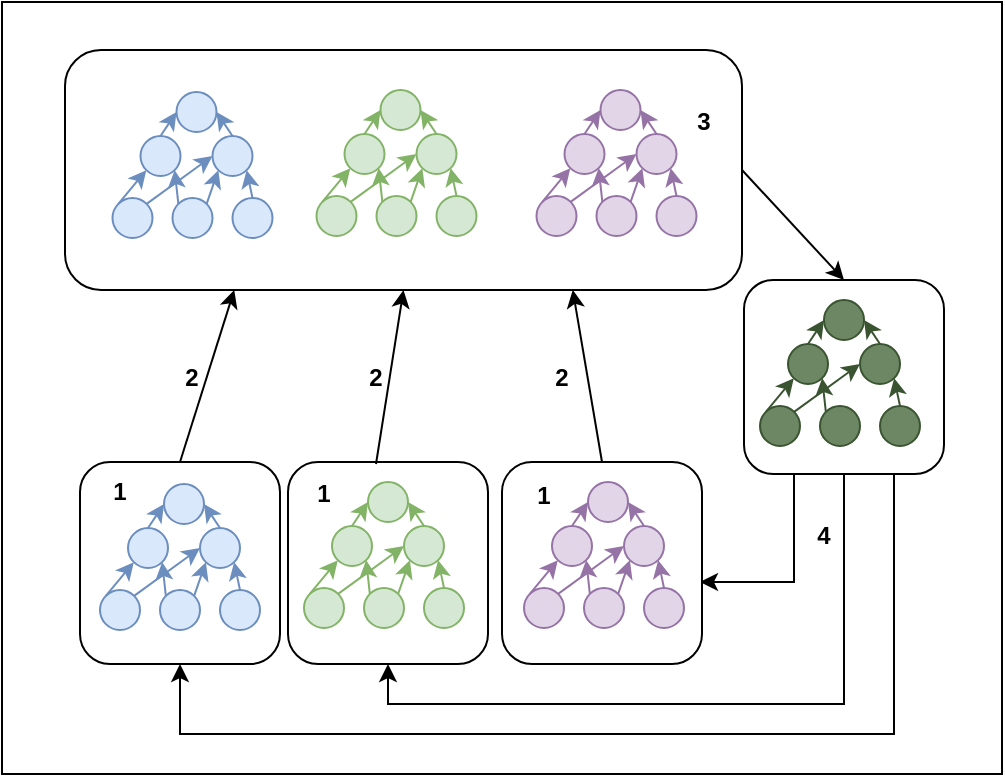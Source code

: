 <mxfile version="17.1.2" type="github">
  <diagram id="d1tCrbpeW7doNasqjOfv" name="Page-1">
    <mxGraphModel dx="868" dy="424" grid="1" gridSize="10" guides="1" tooltips="1" connect="1" arrows="1" fold="1" page="1" pageScale="1" pageWidth="827" pageHeight="1169" math="0" shadow="0">
      <root>
        <mxCell id="0" />
        <mxCell id="1" parent="0" />
        <mxCell id="9KFcbnp4R5V4EEqKoFkb-139" value="" style="rounded=0;whiteSpace=wrap;html=1;" vertex="1" parent="1">
          <mxGeometry x="10" y="14" width="500" height="386" as="geometry" />
        </mxCell>
        <mxCell id="9KFcbnp4R5V4EEqKoFkb-126" style="edgeStyle=orthogonalEdgeStyle;rounded=0;orthogonalLoop=1;jettySize=auto;html=1;exitX=0.25;exitY=1;exitDx=0;exitDy=0;entryX=0.99;entryY=0.594;entryDx=0;entryDy=0;entryPerimeter=0;" edge="1" parent="1" source="9KFcbnp4R5V4EEqKoFkb-123" target="9KFcbnp4R5V4EEqKoFkb-59">
          <mxGeometry relative="1" as="geometry" />
        </mxCell>
        <mxCell id="9KFcbnp4R5V4EEqKoFkb-127" style="edgeStyle=orthogonalEdgeStyle;rounded=0;orthogonalLoop=1;jettySize=auto;html=1;exitX=0.5;exitY=1;exitDx=0;exitDy=0;entryX=0.5;entryY=1;entryDx=0;entryDy=0;" edge="1" parent="1" source="9KFcbnp4R5V4EEqKoFkb-123" target="9KFcbnp4R5V4EEqKoFkb-58">
          <mxGeometry relative="1" as="geometry" />
        </mxCell>
        <mxCell id="9KFcbnp4R5V4EEqKoFkb-128" style="edgeStyle=orthogonalEdgeStyle;rounded=0;orthogonalLoop=1;jettySize=auto;html=1;exitX=0.75;exitY=1;exitDx=0;exitDy=0;entryX=0.5;entryY=1;entryDx=0;entryDy=0;" edge="1" parent="1" source="9KFcbnp4R5V4EEqKoFkb-123" target="9KFcbnp4R5V4EEqKoFkb-21">
          <mxGeometry relative="1" as="geometry">
            <Array as="points">
              <mxPoint x="456" y="380" />
              <mxPoint x="99" y="380" />
            </Array>
          </mxGeometry>
        </mxCell>
        <mxCell id="9KFcbnp4R5V4EEqKoFkb-123" value="" style="rounded=1;whiteSpace=wrap;html=1;" vertex="1" parent="1">
          <mxGeometry x="381" y="153" width="100" height="97" as="geometry" />
        </mxCell>
        <mxCell id="9KFcbnp4R5V4EEqKoFkb-59" value="" style="rounded=1;whiteSpace=wrap;html=1;" vertex="1" parent="1">
          <mxGeometry x="260" y="244" width="100" height="101" as="geometry" />
        </mxCell>
        <mxCell id="9KFcbnp4R5V4EEqKoFkb-58" value="" style="rounded=1;whiteSpace=wrap;html=1;" vertex="1" parent="1">
          <mxGeometry x="153" y="244" width="100" height="101" as="geometry" />
        </mxCell>
        <mxCell id="9KFcbnp4R5V4EEqKoFkb-21" value="" style="rounded=1;whiteSpace=wrap;html=1;" vertex="1" parent="1">
          <mxGeometry x="49" y="244" width="100" height="101" as="geometry" />
        </mxCell>
        <mxCell id="9KFcbnp4R5V4EEqKoFkb-5" value="" style="shape=ellipse;html=1;dashed=0;whitespace=wrap;aspect=fixed;perimeter=ellipsePerimeter;fillColor=#dae8fc;strokeColor=#6c8ebf;" vertex="1" parent="1">
          <mxGeometry x="59" y="308" width="20" height="20" as="geometry" />
        </mxCell>
        <mxCell id="9KFcbnp4R5V4EEqKoFkb-6" value="" style="shape=ellipse;html=1;dashed=0;whitespace=wrap;aspect=fixed;perimeter=ellipsePerimeter;fillColor=#dae8fc;strokeColor=#6c8ebf;" vertex="1" parent="1">
          <mxGeometry x="89" y="308" width="20" height="20" as="geometry" />
        </mxCell>
        <mxCell id="9KFcbnp4R5V4EEqKoFkb-7" value="" style="shape=ellipse;html=1;dashed=0;whitespace=wrap;aspect=fixed;perimeter=ellipsePerimeter;fillColor=#dae8fc;strokeColor=#6c8ebf;" vertex="1" parent="1">
          <mxGeometry x="119" y="308" width="20" height="20" as="geometry" />
        </mxCell>
        <mxCell id="9KFcbnp4R5V4EEqKoFkb-10" value="" style="endArrow=classic;html=1;rounded=0;entryX=0;entryY=1;entryDx=0;entryDy=0;exitX=0;exitY=0;exitDx=0;exitDy=0;fillColor=#dae8fc;strokeColor=#6c8ebf;" edge="1" parent="1" source="9KFcbnp4R5V4EEqKoFkb-5" target="9KFcbnp4R5V4EEqKoFkb-11">
          <mxGeometry width="50" height="50" relative="1" as="geometry">
            <mxPoint x="69" y="305" as="sourcePoint" />
            <mxPoint x="89" y="285" as="targetPoint" />
          </mxGeometry>
        </mxCell>
        <mxCell id="9KFcbnp4R5V4EEqKoFkb-11" value="" style="shape=ellipse;html=1;dashed=0;whitespace=wrap;aspect=fixed;perimeter=ellipsePerimeter;fillColor=#dae8fc;strokeColor=#6c8ebf;" vertex="1" parent="1">
          <mxGeometry x="73" y="277" width="20" height="20" as="geometry" />
        </mxCell>
        <mxCell id="9KFcbnp4R5V4EEqKoFkb-12" value="" style="shape=ellipse;html=1;dashed=0;whitespace=wrap;aspect=fixed;perimeter=ellipsePerimeter;fillColor=#dae8fc;strokeColor=#6c8ebf;" vertex="1" parent="1">
          <mxGeometry x="109" y="277" width="20" height="20" as="geometry" />
        </mxCell>
        <mxCell id="9KFcbnp4R5V4EEqKoFkb-13" value="" style="shape=ellipse;html=1;dashed=0;whitespace=wrap;aspect=fixed;perimeter=ellipsePerimeter;fillColor=#dae8fc;strokeColor=#6c8ebf;" vertex="1" parent="1">
          <mxGeometry x="91" y="255" width="20" height="20" as="geometry" />
        </mxCell>
        <mxCell id="9KFcbnp4R5V4EEqKoFkb-15" value="" style="endArrow=classic;html=1;rounded=0;exitX=1;exitY=0;exitDx=0;exitDy=0;entryX=0;entryY=0.5;entryDx=0;entryDy=0;fillColor=#dae8fc;strokeColor=#6c8ebf;" edge="1" parent="1" source="9KFcbnp4R5V4EEqKoFkb-5" target="9KFcbnp4R5V4EEqKoFkb-12">
          <mxGeometry width="50" height="50" relative="1" as="geometry">
            <mxPoint x="390" y="294" as="sourcePoint" />
            <mxPoint x="440" y="244" as="targetPoint" />
            <Array as="points" />
          </mxGeometry>
        </mxCell>
        <mxCell id="9KFcbnp4R5V4EEqKoFkb-16" value="" style="endArrow=classic;html=1;rounded=0;exitX=1;exitY=0;exitDx=0;exitDy=0;entryX=0;entryY=1;entryDx=0;entryDy=0;fillColor=#dae8fc;strokeColor=#6c8ebf;" edge="1" parent="1" source="9KFcbnp4R5V4EEqKoFkb-6" target="9KFcbnp4R5V4EEqKoFkb-12">
          <mxGeometry width="50" height="50" relative="1" as="geometry">
            <mxPoint x="330" y="314" as="sourcePoint" />
            <mxPoint x="440" y="244" as="targetPoint" />
          </mxGeometry>
        </mxCell>
        <mxCell id="9KFcbnp4R5V4EEqKoFkb-17" value="" style="endArrow=classic;html=1;rounded=0;exitX=0;exitY=0;exitDx=0;exitDy=0;entryX=1;entryY=1;entryDx=0;entryDy=0;fillColor=#dae8fc;strokeColor=#6c8ebf;" edge="1" parent="1" source="9KFcbnp4R5V4EEqKoFkb-6" target="9KFcbnp4R5V4EEqKoFkb-11">
          <mxGeometry width="50" height="50" relative="1" as="geometry">
            <mxPoint x="390" y="254" as="sourcePoint" />
            <mxPoint x="440" y="204" as="targetPoint" />
          </mxGeometry>
        </mxCell>
        <mxCell id="9KFcbnp4R5V4EEqKoFkb-18" value="" style="endArrow=classic;html=1;rounded=0;exitX=0.5;exitY=0;exitDx=0;exitDy=0;entryX=1;entryY=1;entryDx=0;entryDy=0;fillColor=#dae8fc;strokeColor=#6c8ebf;" edge="1" parent="1" source="9KFcbnp4R5V4EEqKoFkb-7" target="9KFcbnp4R5V4EEqKoFkb-12">
          <mxGeometry width="50" height="50" relative="1" as="geometry">
            <mxPoint x="390" y="254" as="sourcePoint" />
            <mxPoint x="440" y="204" as="targetPoint" />
          </mxGeometry>
        </mxCell>
        <mxCell id="9KFcbnp4R5V4EEqKoFkb-19" value="" style="endArrow=classic;html=1;rounded=0;exitX=0.5;exitY=0;exitDx=0;exitDy=0;entryX=0;entryY=0.5;entryDx=0;entryDy=0;fillColor=#dae8fc;strokeColor=#6c8ebf;" edge="1" parent="1" source="9KFcbnp4R5V4EEqKoFkb-11" target="9KFcbnp4R5V4EEqKoFkb-13">
          <mxGeometry width="50" height="50" relative="1" as="geometry">
            <mxPoint x="390" y="254" as="sourcePoint" />
            <mxPoint x="440" y="204" as="targetPoint" />
          </mxGeometry>
        </mxCell>
        <mxCell id="9KFcbnp4R5V4EEqKoFkb-20" value="" style="endArrow=classic;html=1;rounded=0;exitX=0.5;exitY=0;exitDx=0;exitDy=0;entryX=1;entryY=0.5;entryDx=0;entryDy=0;fillColor=#dae8fc;strokeColor=#6c8ebf;" edge="1" parent="1" source="9KFcbnp4R5V4EEqKoFkb-12" target="9KFcbnp4R5V4EEqKoFkb-13">
          <mxGeometry width="50" height="50" relative="1" as="geometry">
            <mxPoint x="390" y="254" as="sourcePoint" />
            <mxPoint x="440" y="204" as="targetPoint" />
          </mxGeometry>
        </mxCell>
        <mxCell id="9KFcbnp4R5V4EEqKoFkb-32" value="" style="shape=ellipse;html=1;dashed=0;whitespace=wrap;aspect=fixed;perimeter=ellipsePerimeter;fillColor=#d5e8d4;strokeColor=#82b366;" vertex="1" parent="1">
          <mxGeometry x="161" y="307" width="20" height="20" as="geometry" />
        </mxCell>
        <mxCell id="9KFcbnp4R5V4EEqKoFkb-33" value="" style="shape=ellipse;html=1;dashed=0;whitespace=wrap;aspect=fixed;perimeter=ellipsePerimeter;fillColor=#d5e8d4;strokeColor=#82b366;" vertex="1" parent="1">
          <mxGeometry x="191" y="307" width="20" height="20" as="geometry" />
        </mxCell>
        <mxCell id="9KFcbnp4R5V4EEqKoFkb-34" value="" style="shape=ellipse;html=1;dashed=0;whitespace=wrap;aspect=fixed;perimeter=ellipsePerimeter;fillColor=#d5e8d4;strokeColor=#82b366;" vertex="1" parent="1">
          <mxGeometry x="221" y="307" width="20" height="20" as="geometry" />
        </mxCell>
        <mxCell id="9KFcbnp4R5V4EEqKoFkb-35" value="" style="endArrow=classic;html=1;rounded=0;entryX=0;entryY=1;entryDx=0;entryDy=0;exitX=0;exitY=0;exitDx=0;exitDy=0;fillColor=#d5e8d4;strokeColor=#82b366;" edge="1" parent="1" source="9KFcbnp4R5V4EEqKoFkb-32" target="9KFcbnp4R5V4EEqKoFkb-36">
          <mxGeometry width="50" height="50" relative="1" as="geometry">
            <mxPoint x="171" y="304" as="sourcePoint" />
            <mxPoint x="191" y="284" as="targetPoint" />
          </mxGeometry>
        </mxCell>
        <mxCell id="9KFcbnp4R5V4EEqKoFkb-36" value="" style="shape=ellipse;html=1;dashed=0;whitespace=wrap;aspect=fixed;perimeter=ellipsePerimeter;fillColor=#d5e8d4;strokeColor=#82b366;" vertex="1" parent="1">
          <mxGeometry x="175" y="276" width="20" height="20" as="geometry" />
        </mxCell>
        <mxCell id="9KFcbnp4R5V4EEqKoFkb-37" value="" style="shape=ellipse;html=1;dashed=0;whitespace=wrap;aspect=fixed;perimeter=ellipsePerimeter;fillColor=#d5e8d4;strokeColor=#82b366;" vertex="1" parent="1">
          <mxGeometry x="211" y="276" width="20" height="20" as="geometry" />
        </mxCell>
        <mxCell id="9KFcbnp4R5V4EEqKoFkb-38" value="" style="shape=ellipse;html=1;dashed=0;whitespace=wrap;aspect=fixed;perimeter=ellipsePerimeter;fillColor=#d5e8d4;strokeColor=#82b366;" vertex="1" parent="1">
          <mxGeometry x="193" y="254" width="20" height="20" as="geometry" />
        </mxCell>
        <mxCell id="9KFcbnp4R5V4EEqKoFkb-39" value="" style="endArrow=classic;html=1;rounded=0;exitX=1;exitY=0;exitDx=0;exitDy=0;entryX=0;entryY=0.5;entryDx=0;entryDy=0;fillColor=#d5e8d4;strokeColor=#82b366;" edge="1" parent="1" source="9KFcbnp4R5V4EEqKoFkb-32" target="9KFcbnp4R5V4EEqKoFkb-37">
          <mxGeometry width="50" height="50" relative="1" as="geometry">
            <mxPoint x="492" y="293" as="sourcePoint" />
            <mxPoint x="542" y="243" as="targetPoint" />
            <Array as="points" />
          </mxGeometry>
        </mxCell>
        <mxCell id="9KFcbnp4R5V4EEqKoFkb-40" value="" style="endArrow=classic;html=1;rounded=0;exitX=1;exitY=0;exitDx=0;exitDy=0;entryX=0;entryY=1;entryDx=0;entryDy=0;fillColor=#d5e8d4;strokeColor=#82b366;" edge="1" parent="1" source="9KFcbnp4R5V4EEqKoFkb-33" target="9KFcbnp4R5V4EEqKoFkb-37">
          <mxGeometry width="50" height="50" relative="1" as="geometry">
            <mxPoint x="432" y="313" as="sourcePoint" />
            <mxPoint x="542" y="243" as="targetPoint" />
          </mxGeometry>
        </mxCell>
        <mxCell id="9KFcbnp4R5V4EEqKoFkb-41" value="" style="endArrow=classic;html=1;rounded=0;exitX=0;exitY=0;exitDx=0;exitDy=0;entryX=1;entryY=1;entryDx=0;entryDy=0;fillColor=#d5e8d4;strokeColor=#82b366;" edge="1" parent="1" source="9KFcbnp4R5V4EEqKoFkb-33" target="9KFcbnp4R5V4EEqKoFkb-36">
          <mxGeometry width="50" height="50" relative="1" as="geometry">
            <mxPoint x="492" y="253" as="sourcePoint" />
            <mxPoint x="542" y="203" as="targetPoint" />
          </mxGeometry>
        </mxCell>
        <mxCell id="9KFcbnp4R5V4EEqKoFkb-42" value="" style="endArrow=classic;html=1;rounded=0;exitX=0.5;exitY=0;exitDx=0;exitDy=0;entryX=1;entryY=1;entryDx=0;entryDy=0;fillColor=#d5e8d4;strokeColor=#82b366;" edge="1" parent="1" source="9KFcbnp4R5V4EEqKoFkb-34" target="9KFcbnp4R5V4EEqKoFkb-37">
          <mxGeometry width="50" height="50" relative="1" as="geometry">
            <mxPoint x="492" y="253" as="sourcePoint" />
            <mxPoint x="542" y="203" as="targetPoint" />
          </mxGeometry>
        </mxCell>
        <mxCell id="9KFcbnp4R5V4EEqKoFkb-43" value="" style="endArrow=classic;html=1;rounded=0;exitX=0.5;exitY=0;exitDx=0;exitDy=0;entryX=0;entryY=0.5;entryDx=0;entryDy=0;fillColor=#d5e8d4;strokeColor=#82b366;" edge="1" parent="1" source="9KFcbnp4R5V4EEqKoFkb-36" target="9KFcbnp4R5V4EEqKoFkb-38">
          <mxGeometry width="50" height="50" relative="1" as="geometry">
            <mxPoint x="492" y="253" as="sourcePoint" />
            <mxPoint x="542" y="203" as="targetPoint" />
          </mxGeometry>
        </mxCell>
        <mxCell id="9KFcbnp4R5V4EEqKoFkb-44" value="" style="endArrow=classic;html=1;rounded=0;exitX=0.5;exitY=0;exitDx=0;exitDy=0;entryX=1;entryY=0.5;entryDx=0;entryDy=0;fillColor=#d5e8d4;strokeColor=#82b366;" edge="1" parent="1" source="9KFcbnp4R5V4EEqKoFkb-37" target="9KFcbnp4R5V4EEqKoFkb-38">
          <mxGeometry width="50" height="50" relative="1" as="geometry">
            <mxPoint x="492" y="253" as="sourcePoint" />
            <mxPoint x="542" y="203" as="targetPoint" />
          </mxGeometry>
        </mxCell>
        <mxCell id="9KFcbnp4R5V4EEqKoFkb-45" value="" style="shape=ellipse;html=1;dashed=0;whitespace=wrap;aspect=fixed;perimeter=ellipsePerimeter;fillColor=#e1d5e7;strokeColor=#9673a6;" vertex="1" parent="1">
          <mxGeometry x="271" y="307" width="20" height="20" as="geometry" />
        </mxCell>
        <mxCell id="9KFcbnp4R5V4EEqKoFkb-46" value="" style="shape=ellipse;html=1;dashed=0;whitespace=wrap;aspect=fixed;perimeter=ellipsePerimeter;fillColor=#e1d5e7;strokeColor=#9673a6;" vertex="1" parent="1">
          <mxGeometry x="301" y="307" width="20" height="20" as="geometry" />
        </mxCell>
        <mxCell id="9KFcbnp4R5V4EEqKoFkb-47" value="" style="shape=ellipse;html=1;dashed=0;whitespace=wrap;aspect=fixed;perimeter=ellipsePerimeter;fillColor=#e1d5e7;strokeColor=#9673a6;" vertex="1" parent="1">
          <mxGeometry x="331" y="307" width="20" height="20" as="geometry" />
        </mxCell>
        <mxCell id="9KFcbnp4R5V4EEqKoFkb-48" value="" style="endArrow=classic;html=1;rounded=0;entryX=0;entryY=1;entryDx=0;entryDy=0;exitX=0;exitY=0;exitDx=0;exitDy=0;fillColor=#e1d5e7;strokeColor=#9673a6;" edge="1" parent="1" source="9KFcbnp4R5V4EEqKoFkb-45" target="9KFcbnp4R5V4EEqKoFkb-49">
          <mxGeometry width="50" height="50" relative="1" as="geometry">
            <mxPoint x="281" y="304" as="sourcePoint" />
            <mxPoint x="301" y="284" as="targetPoint" />
          </mxGeometry>
        </mxCell>
        <mxCell id="9KFcbnp4R5V4EEqKoFkb-49" value="" style="shape=ellipse;html=1;dashed=0;whitespace=wrap;aspect=fixed;perimeter=ellipsePerimeter;fillColor=#e1d5e7;strokeColor=#9673a6;" vertex="1" parent="1">
          <mxGeometry x="285" y="276" width="20" height="20" as="geometry" />
        </mxCell>
        <mxCell id="9KFcbnp4R5V4EEqKoFkb-50" value="" style="shape=ellipse;html=1;dashed=0;whitespace=wrap;aspect=fixed;perimeter=ellipsePerimeter;fillColor=#e1d5e7;strokeColor=#9673a6;" vertex="1" parent="1">
          <mxGeometry x="321" y="276" width="20" height="20" as="geometry" />
        </mxCell>
        <mxCell id="9KFcbnp4R5V4EEqKoFkb-51" value="" style="shape=ellipse;html=1;dashed=0;whitespace=wrap;aspect=fixed;perimeter=ellipsePerimeter;fillColor=#e1d5e7;strokeColor=#9673a6;" vertex="1" parent="1">
          <mxGeometry x="303" y="254" width="20" height="20" as="geometry" />
        </mxCell>
        <mxCell id="9KFcbnp4R5V4EEqKoFkb-52" value="" style="endArrow=classic;html=1;rounded=0;exitX=1;exitY=0;exitDx=0;exitDy=0;entryX=0;entryY=0.5;entryDx=0;entryDy=0;fillColor=#e1d5e7;strokeColor=#9673a6;" edge="1" parent="1" source="9KFcbnp4R5V4EEqKoFkb-45" target="9KFcbnp4R5V4EEqKoFkb-50">
          <mxGeometry width="50" height="50" relative="1" as="geometry">
            <mxPoint x="602" y="293" as="sourcePoint" />
            <mxPoint x="652" y="243" as="targetPoint" />
            <Array as="points" />
          </mxGeometry>
        </mxCell>
        <mxCell id="9KFcbnp4R5V4EEqKoFkb-53" value="" style="endArrow=classic;html=1;rounded=0;exitX=1;exitY=0;exitDx=0;exitDy=0;entryX=0;entryY=1;entryDx=0;entryDy=0;fillColor=#e1d5e7;strokeColor=#9673a6;" edge="1" parent="1" source="9KFcbnp4R5V4EEqKoFkb-46" target="9KFcbnp4R5V4EEqKoFkb-50">
          <mxGeometry width="50" height="50" relative="1" as="geometry">
            <mxPoint x="542" y="313" as="sourcePoint" />
            <mxPoint x="652" y="243" as="targetPoint" />
          </mxGeometry>
        </mxCell>
        <mxCell id="9KFcbnp4R5V4EEqKoFkb-54" value="" style="endArrow=classic;html=1;rounded=0;exitX=0;exitY=0;exitDx=0;exitDy=0;entryX=1;entryY=1;entryDx=0;entryDy=0;fillColor=#e1d5e7;strokeColor=#9673a6;" edge="1" parent="1" source="9KFcbnp4R5V4EEqKoFkb-46" target="9KFcbnp4R5V4EEqKoFkb-49">
          <mxGeometry width="50" height="50" relative="1" as="geometry">
            <mxPoint x="602" y="253" as="sourcePoint" />
            <mxPoint x="652" y="203" as="targetPoint" />
          </mxGeometry>
        </mxCell>
        <mxCell id="9KFcbnp4R5V4EEqKoFkb-55" value="" style="endArrow=classic;html=1;rounded=0;exitX=0.5;exitY=0;exitDx=0;exitDy=0;entryX=1;entryY=1;entryDx=0;entryDy=0;fillColor=#e1d5e7;strokeColor=#9673a6;" edge="1" parent="1" source="9KFcbnp4R5V4EEqKoFkb-47" target="9KFcbnp4R5V4EEqKoFkb-50">
          <mxGeometry width="50" height="50" relative="1" as="geometry">
            <mxPoint x="602" y="253" as="sourcePoint" />
            <mxPoint x="652" y="203" as="targetPoint" />
          </mxGeometry>
        </mxCell>
        <mxCell id="9KFcbnp4R5V4EEqKoFkb-56" value="" style="endArrow=classic;html=1;rounded=0;exitX=0.5;exitY=0;exitDx=0;exitDy=0;entryX=0;entryY=0.5;entryDx=0;entryDy=0;fillColor=#e1d5e7;strokeColor=#9673a6;" edge="1" parent="1" source="9KFcbnp4R5V4EEqKoFkb-49" target="9KFcbnp4R5V4EEqKoFkb-51">
          <mxGeometry width="50" height="50" relative="1" as="geometry">
            <mxPoint x="602" y="253" as="sourcePoint" />
            <mxPoint x="652" y="203" as="targetPoint" />
          </mxGeometry>
        </mxCell>
        <mxCell id="9KFcbnp4R5V4EEqKoFkb-57" value="" style="endArrow=classic;html=1;rounded=0;exitX=0.5;exitY=0;exitDx=0;exitDy=0;entryX=1;entryY=0.5;entryDx=0;entryDy=0;fillColor=#e1d5e7;strokeColor=#9673a6;" edge="1" parent="1" source="9KFcbnp4R5V4EEqKoFkb-50" target="9KFcbnp4R5V4EEqKoFkb-51">
          <mxGeometry width="50" height="50" relative="1" as="geometry">
            <mxPoint x="602" y="253" as="sourcePoint" />
            <mxPoint x="652" y="203" as="targetPoint" />
          </mxGeometry>
        </mxCell>
        <mxCell id="9KFcbnp4R5V4EEqKoFkb-60" value="" style="rounded=1;whiteSpace=wrap;html=1;" vertex="1" parent="1">
          <mxGeometry x="41.5" y="38" width="338.5" height="120" as="geometry" />
        </mxCell>
        <mxCell id="9KFcbnp4R5V4EEqKoFkb-64" value="" style="shape=ellipse;html=1;dashed=0;whitespace=wrap;aspect=fixed;perimeter=ellipsePerimeter;fillColor=#dae8fc;strokeColor=#6c8ebf;" vertex="1" parent="1">
          <mxGeometry x="65.25" y="112" width="20" height="20" as="geometry" />
        </mxCell>
        <mxCell id="9KFcbnp4R5V4EEqKoFkb-65" value="" style="shape=ellipse;html=1;dashed=0;whitespace=wrap;aspect=fixed;perimeter=ellipsePerimeter;fillColor=#dae8fc;strokeColor=#6c8ebf;" vertex="1" parent="1">
          <mxGeometry x="95.25" y="112" width="20" height="20" as="geometry" />
        </mxCell>
        <mxCell id="9KFcbnp4R5V4EEqKoFkb-66" value="" style="shape=ellipse;html=1;dashed=0;whitespace=wrap;aspect=fixed;perimeter=ellipsePerimeter;fillColor=#dae8fc;strokeColor=#6c8ebf;" vertex="1" parent="1">
          <mxGeometry x="125.25" y="112" width="20" height="20" as="geometry" />
        </mxCell>
        <mxCell id="9KFcbnp4R5V4EEqKoFkb-67" value="" style="endArrow=classic;html=1;rounded=0;entryX=0;entryY=1;entryDx=0;entryDy=0;exitX=0;exitY=0;exitDx=0;exitDy=0;fillColor=#dae8fc;strokeColor=#6c8ebf;" edge="1" parent="1" source="9KFcbnp4R5V4EEqKoFkb-64" target="9KFcbnp4R5V4EEqKoFkb-68">
          <mxGeometry width="50" height="50" relative="1" as="geometry">
            <mxPoint x="75.25" y="109" as="sourcePoint" />
            <mxPoint x="95.25" y="89" as="targetPoint" />
          </mxGeometry>
        </mxCell>
        <mxCell id="9KFcbnp4R5V4EEqKoFkb-68" value="" style="shape=ellipse;html=1;dashed=0;whitespace=wrap;aspect=fixed;perimeter=ellipsePerimeter;fillColor=#dae8fc;strokeColor=#6c8ebf;" vertex="1" parent="1">
          <mxGeometry x="79.25" y="81" width="20" height="20" as="geometry" />
        </mxCell>
        <mxCell id="9KFcbnp4R5V4EEqKoFkb-69" value="" style="shape=ellipse;html=1;dashed=0;whitespace=wrap;aspect=fixed;perimeter=ellipsePerimeter;fillColor=#dae8fc;strokeColor=#6c8ebf;" vertex="1" parent="1">
          <mxGeometry x="115.25" y="81" width="20" height="20" as="geometry" />
        </mxCell>
        <mxCell id="9KFcbnp4R5V4EEqKoFkb-70" value="" style="shape=ellipse;html=1;dashed=0;whitespace=wrap;aspect=fixed;perimeter=ellipsePerimeter;fillColor=#dae8fc;strokeColor=#6c8ebf;" vertex="1" parent="1">
          <mxGeometry x="97.25" y="59" width="20" height="20" as="geometry" />
        </mxCell>
        <mxCell id="9KFcbnp4R5V4EEqKoFkb-71" value="" style="endArrow=classic;html=1;rounded=0;exitX=1;exitY=0;exitDx=0;exitDy=0;entryX=0;entryY=0.5;entryDx=0;entryDy=0;fillColor=#dae8fc;strokeColor=#6c8ebf;" edge="1" parent="1" source="9KFcbnp4R5V4EEqKoFkb-64" target="9KFcbnp4R5V4EEqKoFkb-69">
          <mxGeometry width="50" height="50" relative="1" as="geometry">
            <mxPoint x="396.25" y="98" as="sourcePoint" />
            <mxPoint x="446.25" y="48" as="targetPoint" />
            <Array as="points" />
          </mxGeometry>
        </mxCell>
        <mxCell id="9KFcbnp4R5V4EEqKoFkb-72" value="" style="endArrow=classic;html=1;rounded=0;exitX=1;exitY=0;exitDx=0;exitDy=0;entryX=0;entryY=1;entryDx=0;entryDy=0;fillColor=#dae8fc;strokeColor=#6c8ebf;" edge="1" parent="1" source="9KFcbnp4R5V4EEqKoFkb-65" target="9KFcbnp4R5V4EEqKoFkb-69">
          <mxGeometry width="50" height="50" relative="1" as="geometry">
            <mxPoint x="336.25" y="118" as="sourcePoint" />
            <mxPoint x="446.25" y="48" as="targetPoint" />
          </mxGeometry>
        </mxCell>
        <mxCell id="9KFcbnp4R5V4EEqKoFkb-73" value="" style="endArrow=classic;html=1;rounded=0;exitX=0;exitY=0;exitDx=0;exitDy=0;entryX=1;entryY=1;entryDx=0;entryDy=0;fillColor=#dae8fc;strokeColor=#6c8ebf;" edge="1" parent="1" source="9KFcbnp4R5V4EEqKoFkb-65" target="9KFcbnp4R5V4EEqKoFkb-68">
          <mxGeometry width="50" height="50" relative="1" as="geometry">
            <mxPoint x="396.25" y="58" as="sourcePoint" />
            <mxPoint x="446.25" y="8" as="targetPoint" />
          </mxGeometry>
        </mxCell>
        <mxCell id="9KFcbnp4R5V4EEqKoFkb-74" value="" style="endArrow=classic;html=1;rounded=0;exitX=0.5;exitY=0;exitDx=0;exitDy=0;entryX=1;entryY=1;entryDx=0;entryDy=0;fillColor=#dae8fc;strokeColor=#6c8ebf;" edge="1" parent="1" source="9KFcbnp4R5V4EEqKoFkb-66" target="9KFcbnp4R5V4EEqKoFkb-69">
          <mxGeometry width="50" height="50" relative="1" as="geometry">
            <mxPoint x="396.25" y="58" as="sourcePoint" />
            <mxPoint x="446.25" y="8" as="targetPoint" />
          </mxGeometry>
        </mxCell>
        <mxCell id="9KFcbnp4R5V4EEqKoFkb-75" value="" style="endArrow=classic;html=1;rounded=0;exitX=0.5;exitY=0;exitDx=0;exitDy=0;entryX=0;entryY=0.5;entryDx=0;entryDy=0;fillColor=#dae8fc;strokeColor=#6c8ebf;" edge="1" parent="1" source="9KFcbnp4R5V4EEqKoFkb-68" target="9KFcbnp4R5V4EEqKoFkb-70">
          <mxGeometry width="50" height="50" relative="1" as="geometry">
            <mxPoint x="396.25" y="58" as="sourcePoint" />
            <mxPoint x="446.25" y="8" as="targetPoint" />
          </mxGeometry>
        </mxCell>
        <mxCell id="9KFcbnp4R5V4EEqKoFkb-76" value="" style="endArrow=classic;html=1;rounded=0;exitX=0.5;exitY=0;exitDx=0;exitDy=0;entryX=1;entryY=0.5;entryDx=0;entryDy=0;fillColor=#dae8fc;strokeColor=#6c8ebf;" edge="1" parent="1" source="9KFcbnp4R5V4EEqKoFkb-69" target="9KFcbnp4R5V4EEqKoFkb-70">
          <mxGeometry width="50" height="50" relative="1" as="geometry">
            <mxPoint x="396.25" y="58" as="sourcePoint" />
            <mxPoint x="446.25" y="8" as="targetPoint" />
          </mxGeometry>
        </mxCell>
        <mxCell id="9KFcbnp4R5V4EEqKoFkb-77" value="" style="shape=ellipse;html=1;dashed=0;whitespace=wrap;aspect=fixed;perimeter=ellipsePerimeter;fillColor=#d5e8d4;strokeColor=#82b366;" vertex="1" parent="1">
          <mxGeometry x="167.25" y="111" width="20" height="20" as="geometry" />
        </mxCell>
        <mxCell id="9KFcbnp4R5V4EEqKoFkb-78" value="" style="shape=ellipse;html=1;dashed=0;whitespace=wrap;aspect=fixed;perimeter=ellipsePerimeter;fillColor=#d5e8d4;strokeColor=#82b366;" vertex="1" parent="1">
          <mxGeometry x="197.25" y="111" width="20" height="20" as="geometry" />
        </mxCell>
        <mxCell id="9KFcbnp4R5V4EEqKoFkb-79" value="" style="shape=ellipse;html=1;dashed=0;whitespace=wrap;aspect=fixed;perimeter=ellipsePerimeter;fillColor=#d5e8d4;strokeColor=#82b366;" vertex="1" parent="1">
          <mxGeometry x="227.25" y="111" width="20" height="20" as="geometry" />
        </mxCell>
        <mxCell id="9KFcbnp4R5V4EEqKoFkb-80" value="" style="endArrow=classic;html=1;rounded=0;entryX=0;entryY=1;entryDx=0;entryDy=0;exitX=0;exitY=0;exitDx=0;exitDy=0;fillColor=#d5e8d4;strokeColor=#82b366;" edge="1" parent="1" source="9KFcbnp4R5V4EEqKoFkb-77" target="9KFcbnp4R5V4EEqKoFkb-81">
          <mxGeometry width="50" height="50" relative="1" as="geometry">
            <mxPoint x="177.25" y="108" as="sourcePoint" />
            <mxPoint x="197.25" y="88" as="targetPoint" />
          </mxGeometry>
        </mxCell>
        <mxCell id="9KFcbnp4R5V4EEqKoFkb-81" value="" style="shape=ellipse;html=1;dashed=0;whitespace=wrap;aspect=fixed;perimeter=ellipsePerimeter;fillColor=#d5e8d4;strokeColor=#82b366;" vertex="1" parent="1">
          <mxGeometry x="181.25" y="80" width="20" height="20" as="geometry" />
        </mxCell>
        <mxCell id="9KFcbnp4R5V4EEqKoFkb-82" value="" style="shape=ellipse;html=1;dashed=0;whitespace=wrap;aspect=fixed;perimeter=ellipsePerimeter;fillColor=#d5e8d4;strokeColor=#82b366;" vertex="1" parent="1">
          <mxGeometry x="217.25" y="80" width="20" height="20" as="geometry" />
        </mxCell>
        <mxCell id="9KFcbnp4R5V4EEqKoFkb-83" value="" style="shape=ellipse;html=1;dashed=0;whitespace=wrap;aspect=fixed;perimeter=ellipsePerimeter;fillColor=#d5e8d4;strokeColor=#82b366;" vertex="1" parent="1">
          <mxGeometry x="199.25" y="58" width="20" height="20" as="geometry" />
        </mxCell>
        <mxCell id="9KFcbnp4R5V4EEqKoFkb-84" value="" style="endArrow=classic;html=1;rounded=0;exitX=1;exitY=0;exitDx=0;exitDy=0;entryX=0;entryY=0.5;entryDx=0;entryDy=0;fillColor=#d5e8d4;strokeColor=#82b366;" edge="1" parent="1" source="9KFcbnp4R5V4EEqKoFkb-77" target="9KFcbnp4R5V4EEqKoFkb-82">
          <mxGeometry width="50" height="50" relative="1" as="geometry">
            <mxPoint x="498.25" y="97" as="sourcePoint" />
            <mxPoint x="548.25" y="47" as="targetPoint" />
            <Array as="points" />
          </mxGeometry>
        </mxCell>
        <mxCell id="9KFcbnp4R5V4EEqKoFkb-85" value="" style="endArrow=classic;html=1;rounded=0;exitX=1;exitY=0;exitDx=0;exitDy=0;entryX=0;entryY=1;entryDx=0;entryDy=0;fillColor=#d5e8d4;strokeColor=#82b366;" edge="1" parent="1" source="9KFcbnp4R5V4EEqKoFkb-78" target="9KFcbnp4R5V4EEqKoFkb-82">
          <mxGeometry width="50" height="50" relative="1" as="geometry">
            <mxPoint x="438.25" y="117" as="sourcePoint" />
            <mxPoint x="548.25" y="47" as="targetPoint" />
          </mxGeometry>
        </mxCell>
        <mxCell id="9KFcbnp4R5V4EEqKoFkb-86" value="" style="endArrow=classic;html=1;rounded=0;exitX=0;exitY=0;exitDx=0;exitDy=0;entryX=1;entryY=1;entryDx=0;entryDy=0;fillColor=#d5e8d4;strokeColor=#82b366;" edge="1" parent="1" source="9KFcbnp4R5V4EEqKoFkb-78" target="9KFcbnp4R5V4EEqKoFkb-81">
          <mxGeometry width="50" height="50" relative="1" as="geometry">
            <mxPoint x="498.25" y="57" as="sourcePoint" />
            <mxPoint x="548.25" y="7" as="targetPoint" />
          </mxGeometry>
        </mxCell>
        <mxCell id="9KFcbnp4R5V4EEqKoFkb-87" value="" style="endArrow=classic;html=1;rounded=0;exitX=0.5;exitY=0;exitDx=0;exitDy=0;entryX=1;entryY=1;entryDx=0;entryDy=0;fillColor=#d5e8d4;strokeColor=#82b366;" edge="1" parent="1" source="9KFcbnp4R5V4EEqKoFkb-79" target="9KFcbnp4R5V4EEqKoFkb-82">
          <mxGeometry width="50" height="50" relative="1" as="geometry">
            <mxPoint x="498.25" y="57" as="sourcePoint" />
            <mxPoint x="548.25" y="7" as="targetPoint" />
          </mxGeometry>
        </mxCell>
        <mxCell id="9KFcbnp4R5V4EEqKoFkb-88" value="" style="endArrow=classic;html=1;rounded=0;exitX=0.5;exitY=0;exitDx=0;exitDy=0;entryX=0;entryY=0.5;entryDx=0;entryDy=0;fillColor=#d5e8d4;strokeColor=#82b366;" edge="1" parent="1" source="9KFcbnp4R5V4EEqKoFkb-81" target="9KFcbnp4R5V4EEqKoFkb-83">
          <mxGeometry width="50" height="50" relative="1" as="geometry">
            <mxPoint x="498.25" y="57" as="sourcePoint" />
            <mxPoint x="548.25" y="7" as="targetPoint" />
          </mxGeometry>
        </mxCell>
        <mxCell id="9KFcbnp4R5V4EEqKoFkb-89" value="" style="endArrow=classic;html=1;rounded=0;exitX=0.5;exitY=0;exitDx=0;exitDy=0;entryX=1;entryY=0.5;entryDx=0;entryDy=0;fillColor=#d5e8d4;strokeColor=#82b366;" edge="1" parent="1" source="9KFcbnp4R5V4EEqKoFkb-82" target="9KFcbnp4R5V4EEqKoFkb-83">
          <mxGeometry width="50" height="50" relative="1" as="geometry">
            <mxPoint x="498.25" y="57" as="sourcePoint" />
            <mxPoint x="548.25" y="7" as="targetPoint" />
          </mxGeometry>
        </mxCell>
        <mxCell id="9KFcbnp4R5V4EEqKoFkb-90" value="" style="shape=ellipse;html=1;dashed=0;whitespace=wrap;aspect=fixed;perimeter=ellipsePerimeter;fillColor=#e1d5e7;strokeColor=#9673a6;" vertex="1" parent="1">
          <mxGeometry x="277.25" y="111" width="20" height="20" as="geometry" />
        </mxCell>
        <mxCell id="9KFcbnp4R5V4EEqKoFkb-91" value="" style="shape=ellipse;html=1;dashed=0;whitespace=wrap;aspect=fixed;perimeter=ellipsePerimeter;fillColor=#e1d5e7;strokeColor=#9673a6;" vertex="1" parent="1">
          <mxGeometry x="307.25" y="111" width="20" height="20" as="geometry" />
        </mxCell>
        <mxCell id="9KFcbnp4R5V4EEqKoFkb-92" value="" style="shape=ellipse;html=1;dashed=0;whitespace=wrap;aspect=fixed;perimeter=ellipsePerimeter;fillColor=#e1d5e7;strokeColor=#9673a6;" vertex="1" parent="1">
          <mxGeometry x="337.25" y="111" width="20" height="20" as="geometry" />
        </mxCell>
        <mxCell id="9KFcbnp4R5V4EEqKoFkb-93" value="" style="endArrow=classic;html=1;rounded=0;entryX=0;entryY=1;entryDx=0;entryDy=0;exitX=0;exitY=0;exitDx=0;exitDy=0;fillColor=#e1d5e7;strokeColor=#9673a6;" edge="1" parent="1" source="9KFcbnp4R5V4EEqKoFkb-90" target="9KFcbnp4R5V4EEqKoFkb-94">
          <mxGeometry width="50" height="50" relative="1" as="geometry">
            <mxPoint x="287.25" y="108" as="sourcePoint" />
            <mxPoint x="307.25" y="88" as="targetPoint" />
          </mxGeometry>
        </mxCell>
        <mxCell id="9KFcbnp4R5V4EEqKoFkb-94" value="" style="shape=ellipse;html=1;dashed=0;whitespace=wrap;aspect=fixed;perimeter=ellipsePerimeter;fillColor=#e1d5e7;strokeColor=#9673a6;" vertex="1" parent="1">
          <mxGeometry x="291.25" y="80" width="20" height="20" as="geometry" />
        </mxCell>
        <mxCell id="9KFcbnp4R5V4EEqKoFkb-95" value="" style="shape=ellipse;html=1;dashed=0;whitespace=wrap;aspect=fixed;perimeter=ellipsePerimeter;fillColor=#e1d5e7;strokeColor=#9673a6;" vertex="1" parent="1">
          <mxGeometry x="327.25" y="80" width="20" height="20" as="geometry" />
        </mxCell>
        <mxCell id="9KFcbnp4R5V4EEqKoFkb-96" value="" style="shape=ellipse;html=1;dashed=0;whitespace=wrap;aspect=fixed;perimeter=ellipsePerimeter;fillColor=#e1d5e7;strokeColor=#9673a6;" vertex="1" parent="1">
          <mxGeometry x="309.25" y="58" width="20" height="20" as="geometry" />
        </mxCell>
        <mxCell id="9KFcbnp4R5V4EEqKoFkb-97" value="" style="endArrow=classic;html=1;rounded=0;exitX=1;exitY=0;exitDx=0;exitDy=0;entryX=0;entryY=0.5;entryDx=0;entryDy=0;fillColor=#e1d5e7;strokeColor=#9673a6;" edge="1" parent="1" source="9KFcbnp4R5V4EEqKoFkb-90" target="9KFcbnp4R5V4EEqKoFkb-95">
          <mxGeometry width="50" height="50" relative="1" as="geometry">
            <mxPoint x="608.25" y="97" as="sourcePoint" />
            <mxPoint x="658.25" y="47" as="targetPoint" />
            <Array as="points" />
          </mxGeometry>
        </mxCell>
        <mxCell id="9KFcbnp4R5V4EEqKoFkb-98" value="" style="endArrow=classic;html=1;rounded=0;exitX=1;exitY=0;exitDx=0;exitDy=0;entryX=0;entryY=1;entryDx=0;entryDy=0;fillColor=#e1d5e7;strokeColor=#9673a6;" edge="1" parent="1" source="9KFcbnp4R5V4EEqKoFkb-91" target="9KFcbnp4R5V4EEqKoFkb-95">
          <mxGeometry width="50" height="50" relative="1" as="geometry">
            <mxPoint x="548.25" y="117" as="sourcePoint" />
            <mxPoint x="658.25" y="47" as="targetPoint" />
          </mxGeometry>
        </mxCell>
        <mxCell id="9KFcbnp4R5V4EEqKoFkb-99" value="" style="endArrow=classic;html=1;rounded=0;exitX=0;exitY=0;exitDx=0;exitDy=0;entryX=1;entryY=1;entryDx=0;entryDy=0;fillColor=#e1d5e7;strokeColor=#9673a6;" edge="1" parent="1" source="9KFcbnp4R5V4EEqKoFkb-91" target="9KFcbnp4R5V4EEqKoFkb-94">
          <mxGeometry width="50" height="50" relative="1" as="geometry">
            <mxPoint x="608.25" y="57" as="sourcePoint" />
            <mxPoint x="658.25" y="7" as="targetPoint" />
          </mxGeometry>
        </mxCell>
        <mxCell id="9KFcbnp4R5V4EEqKoFkb-100" value="" style="endArrow=classic;html=1;rounded=0;exitX=0.5;exitY=0;exitDx=0;exitDy=0;entryX=1;entryY=1;entryDx=0;entryDy=0;fillColor=#e1d5e7;strokeColor=#9673a6;" edge="1" parent="1" source="9KFcbnp4R5V4EEqKoFkb-92" target="9KFcbnp4R5V4EEqKoFkb-95">
          <mxGeometry width="50" height="50" relative="1" as="geometry">
            <mxPoint x="608.25" y="57" as="sourcePoint" />
            <mxPoint x="658.25" y="7" as="targetPoint" />
          </mxGeometry>
        </mxCell>
        <mxCell id="9KFcbnp4R5V4EEqKoFkb-101" value="" style="endArrow=classic;html=1;rounded=0;exitX=0.5;exitY=0;exitDx=0;exitDy=0;entryX=0;entryY=0.5;entryDx=0;entryDy=0;fillColor=#e1d5e7;strokeColor=#9673a6;" edge="1" parent="1" source="9KFcbnp4R5V4EEqKoFkb-94" target="9KFcbnp4R5V4EEqKoFkb-96">
          <mxGeometry width="50" height="50" relative="1" as="geometry">
            <mxPoint x="608.25" y="57" as="sourcePoint" />
            <mxPoint x="658.25" y="7" as="targetPoint" />
          </mxGeometry>
        </mxCell>
        <mxCell id="9KFcbnp4R5V4EEqKoFkb-102" value="" style="endArrow=classic;html=1;rounded=0;exitX=0.5;exitY=0;exitDx=0;exitDy=0;entryX=1;entryY=0.5;entryDx=0;entryDy=0;fillColor=#e1d5e7;strokeColor=#9673a6;" edge="1" parent="1" source="9KFcbnp4R5V4EEqKoFkb-95" target="9KFcbnp4R5V4EEqKoFkb-96">
          <mxGeometry width="50" height="50" relative="1" as="geometry">
            <mxPoint x="608.25" y="57" as="sourcePoint" />
            <mxPoint x="658.25" y="7" as="targetPoint" />
          </mxGeometry>
        </mxCell>
        <mxCell id="9KFcbnp4R5V4EEqKoFkb-104" value="" style="shape=ellipse;html=1;dashed=0;whitespace=wrap;aspect=fixed;perimeter=ellipsePerimeter;fillColor=#6d8764;strokeColor=#3A5431;fontColor=#ffffff;" vertex="1" parent="1">
          <mxGeometry x="389" y="216" width="20" height="20" as="geometry" />
        </mxCell>
        <mxCell id="9KFcbnp4R5V4EEqKoFkb-105" value="" style="shape=ellipse;html=1;dashed=0;whitespace=wrap;aspect=fixed;perimeter=ellipsePerimeter;fillColor=#6d8764;strokeColor=#3A5431;fontColor=#ffffff;" vertex="1" parent="1">
          <mxGeometry x="419" y="216" width="20" height="20" as="geometry" />
        </mxCell>
        <mxCell id="9KFcbnp4R5V4EEqKoFkb-106" value="" style="shape=ellipse;html=1;dashed=0;whitespace=wrap;aspect=fixed;perimeter=ellipsePerimeter;fillColor=#6d8764;strokeColor=#3A5431;fontColor=#ffffff;" vertex="1" parent="1">
          <mxGeometry x="449" y="216" width="20" height="20" as="geometry" />
        </mxCell>
        <mxCell id="9KFcbnp4R5V4EEqKoFkb-107" value="" style="endArrow=classic;html=1;rounded=0;entryX=0;entryY=1;entryDx=0;entryDy=0;exitX=0;exitY=0;exitDx=0;exitDy=0;fillColor=#6d8764;strokeColor=#3A5431;" edge="1" parent="1" source="9KFcbnp4R5V4EEqKoFkb-104" target="9KFcbnp4R5V4EEqKoFkb-108">
          <mxGeometry width="50" height="50" relative="1" as="geometry">
            <mxPoint x="399" y="213" as="sourcePoint" />
            <mxPoint x="419" y="193" as="targetPoint" />
          </mxGeometry>
        </mxCell>
        <mxCell id="9KFcbnp4R5V4EEqKoFkb-108" value="" style="shape=ellipse;html=1;dashed=0;whitespace=wrap;aspect=fixed;perimeter=ellipsePerimeter;fillColor=#6d8764;strokeColor=#3A5431;fontColor=#ffffff;" vertex="1" parent="1">
          <mxGeometry x="403" y="185" width="20" height="20" as="geometry" />
        </mxCell>
        <mxCell id="9KFcbnp4R5V4EEqKoFkb-109" value="" style="shape=ellipse;html=1;dashed=0;whitespace=wrap;aspect=fixed;perimeter=ellipsePerimeter;fillColor=#6d8764;strokeColor=#3A5431;fontColor=#ffffff;" vertex="1" parent="1">
          <mxGeometry x="439" y="185" width="20" height="20" as="geometry" />
        </mxCell>
        <mxCell id="9KFcbnp4R5V4EEqKoFkb-110" value="" style="shape=ellipse;html=1;dashed=0;whitespace=wrap;aspect=fixed;perimeter=ellipsePerimeter;fillColor=#6d8764;strokeColor=#3A5431;fontColor=#ffffff;" vertex="1" parent="1">
          <mxGeometry x="421" y="163" width="20" height="20" as="geometry" />
        </mxCell>
        <mxCell id="9KFcbnp4R5V4EEqKoFkb-111" value="" style="endArrow=classic;html=1;rounded=0;exitX=1;exitY=0;exitDx=0;exitDy=0;entryX=0;entryY=0.5;entryDx=0;entryDy=0;fillColor=#6d8764;strokeColor=#3A5431;" edge="1" parent="1" source="9KFcbnp4R5V4EEqKoFkb-104" target="9KFcbnp4R5V4EEqKoFkb-109">
          <mxGeometry width="50" height="50" relative="1" as="geometry">
            <mxPoint x="720" y="202" as="sourcePoint" />
            <mxPoint x="770" y="152" as="targetPoint" />
            <Array as="points" />
          </mxGeometry>
        </mxCell>
        <mxCell id="9KFcbnp4R5V4EEqKoFkb-113" value="" style="endArrow=classic;html=1;rounded=0;exitX=0;exitY=0;exitDx=0;exitDy=0;entryX=1;entryY=1;entryDx=0;entryDy=0;fillColor=#6d8764;strokeColor=#3A5431;" edge="1" parent="1" source="9KFcbnp4R5V4EEqKoFkb-105" target="9KFcbnp4R5V4EEqKoFkb-108">
          <mxGeometry width="50" height="50" relative="1" as="geometry">
            <mxPoint x="720" y="162" as="sourcePoint" />
            <mxPoint x="770" y="112" as="targetPoint" />
          </mxGeometry>
        </mxCell>
        <mxCell id="9KFcbnp4R5V4EEqKoFkb-114" value="" style="endArrow=classic;html=1;rounded=0;exitX=0.5;exitY=0;exitDx=0;exitDy=0;entryX=1;entryY=1;entryDx=0;entryDy=0;fillColor=#6d8764;strokeColor=#3A5431;" edge="1" parent="1" source="9KFcbnp4R5V4EEqKoFkb-106" target="9KFcbnp4R5V4EEqKoFkb-109">
          <mxGeometry width="50" height="50" relative="1" as="geometry">
            <mxPoint x="720" y="162" as="sourcePoint" />
            <mxPoint x="770" y="112" as="targetPoint" />
          </mxGeometry>
        </mxCell>
        <mxCell id="9KFcbnp4R5V4EEqKoFkb-115" value="" style="endArrow=classic;html=1;rounded=0;exitX=0.5;exitY=0;exitDx=0;exitDy=0;entryX=0;entryY=0.5;entryDx=0;entryDy=0;fillColor=#6d8764;strokeColor=#3A5431;" edge="1" parent="1" source="9KFcbnp4R5V4EEqKoFkb-108" target="9KFcbnp4R5V4EEqKoFkb-110">
          <mxGeometry width="50" height="50" relative="1" as="geometry">
            <mxPoint x="720" y="162" as="sourcePoint" />
            <mxPoint x="770" y="112" as="targetPoint" />
          </mxGeometry>
        </mxCell>
        <mxCell id="9KFcbnp4R5V4EEqKoFkb-116" value="" style="endArrow=classic;html=1;rounded=0;exitX=0.5;exitY=0;exitDx=0;exitDy=0;entryX=1;entryY=0.5;entryDx=0;entryDy=0;fillColor=#6d8764;strokeColor=#3A5431;" edge="1" parent="1" source="9KFcbnp4R5V4EEqKoFkb-109" target="9KFcbnp4R5V4EEqKoFkb-110">
          <mxGeometry width="50" height="50" relative="1" as="geometry">
            <mxPoint x="720" y="162" as="sourcePoint" />
            <mxPoint x="770" y="112" as="targetPoint" />
          </mxGeometry>
        </mxCell>
        <mxCell id="9KFcbnp4R5V4EEqKoFkb-117" value="" style="shape=image;html=1;verticalAlign=top;verticalLabelPosition=bottom;labelBackgroundColor=#ffffff;imageAspect=0;aspect=fixed;image=https://cdn4.iconfinder.com/data/icons/ionicons/512/icon-plus-128.png" vertex="1" parent="1">
          <mxGeometry x="141" y="74" width="34" height="34" as="geometry" />
        </mxCell>
        <mxCell id="9KFcbnp4R5V4EEqKoFkb-118" value="" style="shape=image;html=1;verticalAlign=top;verticalLabelPosition=bottom;labelBackgroundColor=#ffffff;imageAspect=0;aspect=fixed;image=https://cdn4.iconfinder.com/data/icons/ionicons/512/icon-plus-128.png" vertex="1" parent="1">
          <mxGeometry x="251" y="74" width="34" height="34" as="geometry" />
        </mxCell>
        <mxCell id="9KFcbnp4R5V4EEqKoFkb-119" value="" style="endArrow=classic;html=1;rounded=0;exitX=0.5;exitY=0;exitDx=0;exitDy=0;entryX=0.25;entryY=1;entryDx=0;entryDy=0;" edge="1" parent="1" source="9KFcbnp4R5V4EEqKoFkb-21" target="9KFcbnp4R5V4EEqKoFkb-60">
          <mxGeometry width="50" height="50" relative="1" as="geometry">
            <mxPoint x="390" y="150" as="sourcePoint" />
            <mxPoint x="440" y="100" as="targetPoint" />
          </mxGeometry>
        </mxCell>
        <mxCell id="9KFcbnp4R5V4EEqKoFkb-120" value="" style="endArrow=classic;html=1;rounded=0;exitX=0.44;exitY=0.01;exitDx=0;exitDy=0;exitPerimeter=0;entryX=0.5;entryY=1;entryDx=0;entryDy=0;" edge="1" parent="1" source="9KFcbnp4R5V4EEqKoFkb-58" target="9KFcbnp4R5V4EEqKoFkb-60">
          <mxGeometry width="50" height="50" relative="1" as="geometry">
            <mxPoint x="390" y="150" as="sourcePoint" />
            <mxPoint x="440" y="100" as="targetPoint" />
          </mxGeometry>
        </mxCell>
        <mxCell id="9KFcbnp4R5V4EEqKoFkb-121" value="" style="endArrow=classic;html=1;rounded=0;exitX=0.5;exitY=0;exitDx=0;exitDy=0;entryX=0.75;entryY=1;entryDx=0;entryDy=0;" edge="1" parent="1" source="9KFcbnp4R5V4EEqKoFkb-59" target="9KFcbnp4R5V4EEqKoFkb-60">
          <mxGeometry width="50" height="50" relative="1" as="geometry">
            <mxPoint x="390" y="150" as="sourcePoint" />
            <mxPoint x="440" y="100" as="targetPoint" />
          </mxGeometry>
        </mxCell>
        <mxCell id="9KFcbnp4R5V4EEqKoFkb-122" value="" style="endArrow=classic;html=1;rounded=0;exitX=1;exitY=0.5;exitDx=0;exitDy=0;entryX=0.5;entryY=0;entryDx=0;entryDy=0;" edge="1" parent="1" source="9KFcbnp4R5V4EEqKoFkb-60" target="9KFcbnp4R5V4EEqKoFkb-123">
          <mxGeometry width="50" height="50" relative="1" as="geometry">
            <mxPoint x="390" y="210" as="sourcePoint" />
            <mxPoint x="440" y="160" as="targetPoint" />
          </mxGeometry>
        </mxCell>
        <mxCell id="9KFcbnp4R5V4EEqKoFkb-129" value="&lt;b&gt;1&lt;/b&gt;" style="text;html=1;strokeColor=none;fillColor=none;align=center;verticalAlign=middle;whiteSpace=wrap;rounded=0;" vertex="1" parent="1">
          <mxGeometry x="39.25" y="244" width="60" height="30" as="geometry" />
        </mxCell>
        <mxCell id="9KFcbnp4R5V4EEqKoFkb-130" value="&lt;b&gt;1&lt;/b&gt;" style="text;html=1;strokeColor=none;fillColor=none;align=center;verticalAlign=middle;whiteSpace=wrap;rounded=0;" vertex="1" parent="1">
          <mxGeometry x="141.25" y="245" width="60" height="30" as="geometry" />
        </mxCell>
        <mxCell id="9KFcbnp4R5V4EEqKoFkb-131" value="&lt;b&gt;1&lt;/b&gt;" style="text;html=1;strokeColor=none;fillColor=none;align=center;verticalAlign=middle;whiteSpace=wrap;rounded=0;" vertex="1" parent="1">
          <mxGeometry x="251.25" y="246" width="60" height="30" as="geometry" />
        </mxCell>
        <mxCell id="9KFcbnp4R5V4EEqKoFkb-132" value="&lt;b&gt;2&lt;/b&gt;" style="text;html=1;strokeColor=none;fillColor=none;align=center;verticalAlign=middle;whiteSpace=wrap;rounded=0;" vertex="1" parent="1">
          <mxGeometry x="75.25" y="186.5" width="60" height="30" as="geometry" />
        </mxCell>
        <mxCell id="9KFcbnp4R5V4EEqKoFkb-133" value="&lt;b&gt;2&lt;/b&gt;" style="text;html=1;strokeColor=none;fillColor=none;align=center;verticalAlign=middle;whiteSpace=wrap;rounded=0;" vertex="1" parent="1">
          <mxGeometry x="167.25" y="186.5" width="60" height="30" as="geometry" />
        </mxCell>
        <mxCell id="9KFcbnp4R5V4EEqKoFkb-134" value="&lt;b&gt;2&lt;/b&gt;" style="text;html=1;strokeColor=none;fillColor=none;align=center;verticalAlign=middle;whiteSpace=wrap;rounded=0;" vertex="1" parent="1">
          <mxGeometry x="260" y="186.5" width="60" height="30" as="geometry" />
        </mxCell>
        <mxCell id="9KFcbnp4R5V4EEqKoFkb-136" value="&lt;b&gt;3&lt;/b&gt;" style="text;html=1;strokeColor=none;fillColor=none;align=center;verticalAlign=middle;whiteSpace=wrap;rounded=0;" vertex="1" parent="1">
          <mxGeometry x="331" y="59" width="60" height="30" as="geometry" />
        </mxCell>
        <mxCell id="9KFcbnp4R5V4EEqKoFkb-138" value="&lt;b&gt;4&lt;/b&gt;" style="text;html=1;strokeColor=none;fillColor=none;align=center;verticalAlign=middle;whiteSpace=wrap;rounded=0;" vertex="1" parent="1">
          <mxGeometry x="391" y="266" width="60" height="30" as="geometry" />
        </mxCell>
      </root>
    </mxGraphModel>
  </diagram>
</mxfile>
